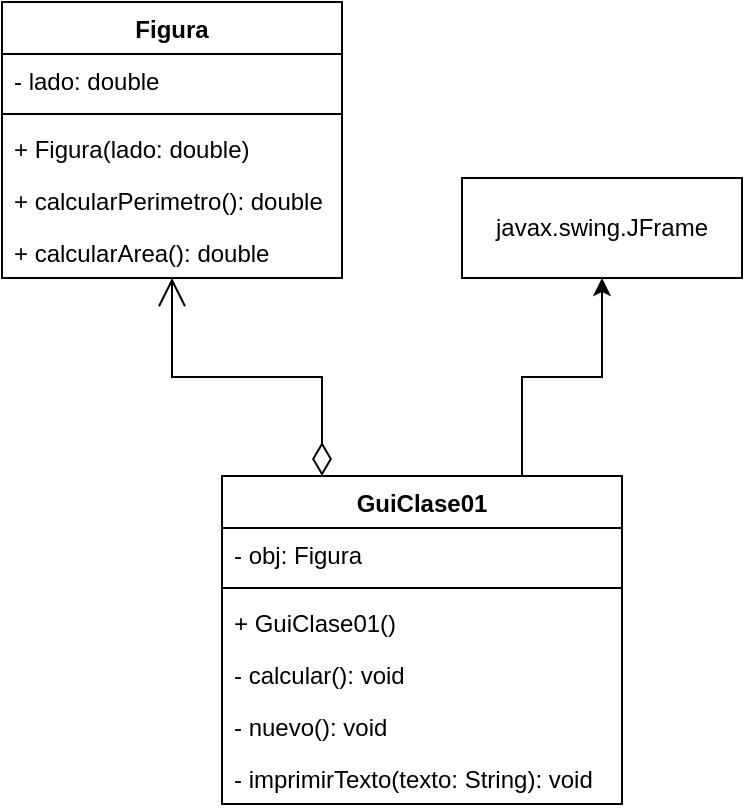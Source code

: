 <mxfile version="26.0.9">
  <diagram name="Página-1" id="AdmhpoDNCIeKzsFwePqF">
    <mxGraphModel dx="1247" dy="1896" grid="1" gridSize="10" guides="1" tooltips="1" connect="1" arrows="1" fold="1" page="1" pageScale="1" pageWidth="827" pageHeight="1169" math="0" shadow="0">
      <root>
        <mxCell id="0" />
        <mxCell id="1" parent="0" />
        <mxCell id="KlOFYcPdfgAgVmODGOsE-1" value="Figura" style="swimlane;fontStyle=1;align=center;verticalAlign=top;childLayout=stackLayout;horizontal=1;startSize=26;horizontalStack=0;resizeParent=1;resizeParentMax=0;resizeLast=0;collapsible=1;marginBottom=0;whiteSpace=wrap;html=1;" vertex="1" parent="1">
          <mxGeometry x="160" y="-190" width="170" height="138" as="geometry" />
        </mxCell>
        <mxCell id="KlOFYcPdfgAgVmODGOsE-2" value="- lado: double" style="text;strokeColor=none;fillColor=none;align=left;verticalAlign=top;spacingLeft=4;spacingRight=4;overflow=hidden;rotatable=0;points=[[0,0.5],[1,0.5]];portConstraint=eastwest;whiteSpace=wrap;html=1;" vertex="1" parent="KlOFYcPdfgAgVmODGOsE-1">
          <mxGeometry y="26" width="170" height="26" as="geometry" />
        </mxCell>
        <mxCell id="KlOFYcPdfgAgVmODGOsE-3" value="" style="line;strokeWidth=1;fillColor=none;align=left;verticalAlign=middle;spacingTop=-1;spacingLeft=3;spacingRight=3;rotatable=0;labelPosition=right;points=[];portConstraint=eastwest;strokeColor=inherit;" vertex="1" parent="KlOFYcPdfgAgVmODGOsE-1">
          <mxGeometry y="52" width="170" height="8" as="geometry" />
        </mxCell>
        <mxCell id="KlOFYcPdfgAgVmODGOsE-4" value="+ Figura(lado: double)" style="text;strokeColor=none;fillColor=none;align=left;verticalAlign=top;spacingLeft=4;spacingRight=4;overflow=hidden;rotatable=0;points=[[0,0.5],[1,0.5]];portConstraint=eastwest;whiteSpace=wrap;html=1;" vertex="1" parent="KlOFYcPdfgAgVmODGOsE-1">
          <mxGeometry y="60" width="170" height="26" as="geometry" />
        </mxCell>
        <mxCell id="KlOFYcPdfgAgVmODGOsE-6" value="+&amp;nbsp;calcularPerimetro(): double" style="text;strokeColor=none;fillColor=none;align=left;verticalAlign=top;spacingLeft=4;spacingRight=4;overflow=hidden;rotatable=0;points=[[0,0.5],[1,0.5]];portConstraint=eastwest;whiteSpace=wrap;html=1;" vertex="1" parent="KlOFYcPdfgAgVmODGOsE-1">
          <mxGeometry y="86" width="170" height="26" as="geometry" />
        </mxCell>
        <mxCell id="KlOFYcPdfgAgVmODGOsE-7" value="+&amp;nbsp;calcularArea(): double" style="text;strokeColor=none;fillColor=none;align=left;verticalAlign=top;spacingLeft=4;spacingRight=4;overflow=hidden;rotatable=0;points=[[0,0.5],[1,0.5]];portConstraint=eastwest;whiteSpace=wrap;html=1;" vertex="1" parent="KlOFYcPdfgAgVmODGOsE-1">
          <mxGeometry y="112" width="170" height="26" as="geometry" />
        </mxCell>
        <mxCell id="KlOFYcPdfgAgVmODGOsE-18" style="edgeStyle=orthogonalEdgeStyle;rounded=0;orthogonalLoop=1;jettySize=auto;html=1;entryX=0.5;entryY=1;entryDx=0;entryDy=0;exitX=0.75;exitY=0;exitDx=0;exitDy=0;" edge="1" parent="1" source="KlOFYcPdfgAgVmODGOsE-8" target="KlOFYcPdfgAgVmODGOsE-14">
          <mxGeometry relative="1" as="geometry" />
        </mxCell>
        <mxCell id="KlOFYcPdfgAgVmODGOsE-8" value="GuiClase01" style="swimlane;fontStyle=1;align=center;verticalAlign=top;childLayout=stackLayout;horizontal=1;startSize=26;horizontalStack=0;resizeParent=1;resizeParentMax=0;resizeLast=0;collapsible=1;marginBottom=0;whiteSpace=wrap;html=1;" vertex="1" parent="1">
          <mxGeometry x="270" y="47" width="200" height="164" as="geometry" />
        </mxCell>
        <mxCell id="KlOFYcPdfgAgVmODGOsE-9" value="- obj: Figura" style="text;strokeColor=none;fillColor=none;align=left;verticalAlign=top;spacingLeft=4;spacingRight=4;overflow=hidden;rotatable=0;points=[[0,0.5],[1,0.5]];portConstraint=eastwest;whiteSpace=wrap;html=1;" vertex="1" parent="KlOFYcPdfgAgVmODGOsE-8">
          <mxGeometry y="26" width="200" height="26" as="geometry" />
        </mxCell>
        <mxCell id="KlOFYcPdfgAgVmODGOsE-10" value="" style="line;strokeWidth=1;fillColor=none;align=left;verticalAlign=middle;spacingTop=-1;spacingLeft=3;spacingRight=3;rotatable=0;labelPosition=right;points=[];portConstraint=eastwest;strokeColor=inherit;" vertex="1" parent="KlOFYcPdfgAgVmODGOsE-8">
          <mxGeometry y="52" width="200" height="8" as="geometry" />
        </mxCell>
        <mxCell id="KlOFYcPdfgAgVmODGOsE-11" value="+ GuiClase01()" style="text;strokeColor=none;fillColor=none;align=left;verticalAlign=top;spacingLeft=4;spacingRight=4;overflow=hidden;rotatable=0;points=[[0,0.5],[1,0.5]];portConstraint=eastwest;whiteSpace=wrap;html=1;" vertex="1" parent="KlOFYcPdfgAgVmODGOsE-8">
          <mxGeometry y="60" width="200" height="26" as="geometry" />
        </mxCell>
        <mxCell id="KlOFYcPdfgAgVmODGOsE-12" value="- calcular(): void" style="text;strokeColor=none;fillColor=none;align=left;verticalAlign=top;spacingLeft=4;spacingRight=4;overflow=hidden;rotatable=0;points=[[0,0.5],[1,0.5]];portConstraint=eastwest;whiteSpace=wrap;html=1;" vertex="1" parent="KlOFYcPdfgAgVmODGOsE-8">
          <mxGeometry y="86" width="200" height="26" as="geometry" />
        </mxCell>
        <mxCell id="KlOFYcPdfgAgVmODGOsE-13" value="- nuevo(): void" style="text;strokeColor=none;fillColor=none;align=left;verticalAlign=top;spacingLeft=4;spacingRight=4;overflow=hidden;rotatable=0;points=[[0,0.5],[1,0.5]];portConstraint=eastwest;whiteSpace=wrap;html=1;" vertex="1" parent="KlOFYcPdfgAgVmODGOsE-8">
          <mxGeometry y="112" width="200" height="26" as="geometry" />
        </mxCell>
        <mxCell id="KlOFYcPdfgAgVmODGOsE-15" value="- imprimirTexto(texto: String): void" style="text;strokeColor=none;fillColor=none;align=left;verticalAlign=top;spacingLeft=4;spacingRight=4;overflow=hidden;rotatable=0;points=[[0,0.5],[1,0.5]];portConstraint=eastwest;whiteSpace=wrap;html=1;" vertex="1" parent="KlOFYcPdfgAgVmODGOsE-8">
          <mxGeometry y="138" width="200" height="26" as="geometry" />
        </mxCell>
        <mxCell id="KlOFYcPdfgAgVmODGOsE-14" value="javax.swing.JFrame" style="html=1;whiteSpace=wrap;" vertex="1" parent="1">
          <mxGeometry x="390" y="-102" width="140" height="50" as="geometry" />
        </mxCell>
        <mxCell id="KlOFYcPdfgAgVmODGOsE-19" value="" style="endArrow=open;html=1;endSize=12;startArrow=diamondThin;startSize=14;startFill=0;edgeStyle=orthogonalEdgeStyle;align=left;verticalAlign=bottom;rounded=0;entryX=0.5;entryY=1;entryDx=0;entryDy=0;exitX=0.25;exitY=0;exitDx=0;exitDy=0;" edge="1" parent="1" source="KlOFYcPdfgAgVmODGOsE-8" target="KlOFYcPdfgAgVmODGOsE-1">
          <mxGeometry x="-1" y="3" relative="1" as="geometry">
            <mxPoint x="130" y="-20" as="sourcePoint" />
            <mxPoint x="290" y="-20" as="targetPoint" />
          </mxGeometry>
        </mxCell>
      </root>
    </mxGraphModel>
  </diagram>
</mxfile>
